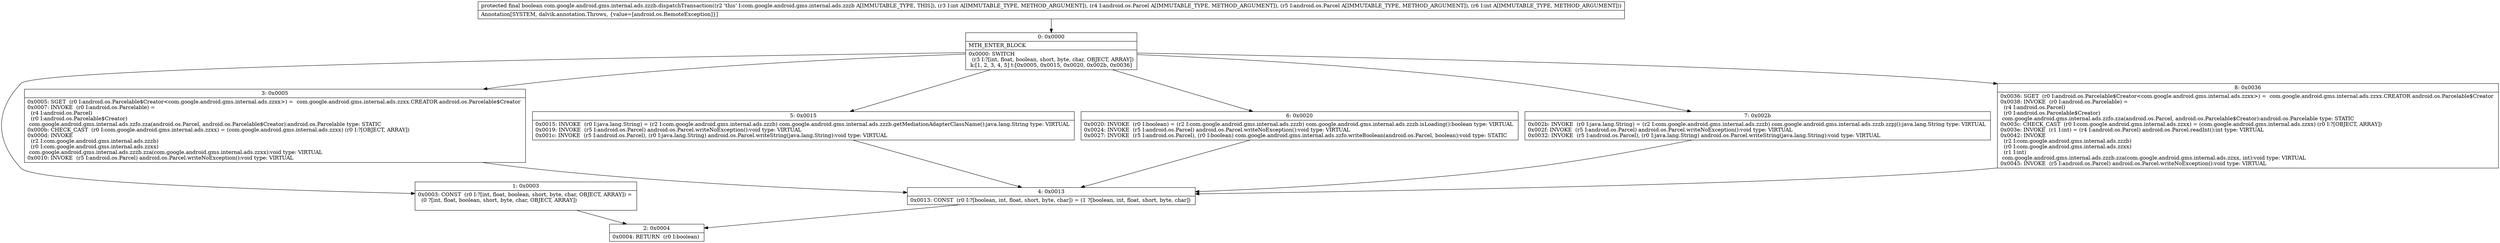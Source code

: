digraph "CFG forcom.google.android.gms.internal.ads.zzzb.dispatchTransaction(ILandroid\/os\/Parcel;Landroid\/os\/Parcel;I)Z" {
Node_0 [shape=record,label="{0\:\ 0x0000|MTH_ENTER_BLOCK\l|0x0000: SWITCH  \l  (r3 I:?[int, float, boolean, short, byte, char, OBJECT, ARRAY])\l k:[1, 2, 3, 4, 5] t:[0x0005, 0x0015, 0x0020, 0x002b, 0x0036] \l}"];
Node_1 [shape=record,label="{1\:\ 0x0003|0x0003: CONST  (r0 I:?[int, float, boolean, short, byte, char, OBJECT, ARRAY]) = \l  (0 ?[int, float, boolean, short, byte, char, OBJECT, ARRAY])\l \l}"];
Node_2 [shape=record,label="{2\:\ 0x0004|0x0004: RETURN  (r0 I:boolean) \l}"];
Node_3 [shape=record,label="{3\:\ 0x0005|0x0005: SGET  (r0 I:android.os.Parcelable$Creator\<com.google.android.gms.internal.ads.zzxx\>) =  com.google.android.gms.internal.ads.zzxx.CREATOR android.os.Parcelable$Creator \l0x0007: INVOKE  (r0 I:android.os.Parcelable) = \l  (r4 I:android.os.Parcel)\l  (r0 I:android.os.Parcelable$Creator)\l com.google.android.gms.internal.ads.zzfo.zza(android.os.Parcel, android.os.Parcelable$Creator):android.os.Parcelable type: STATIC \l0x000b: CHECK_CAST  (r0 I:com.google.android.gms.internal.ads.zzxx) = (com.google.android.gms.internal.ads.zzxx) (r0 I:?[OBJECT, ARRAY]) \l0x000d: INVOKE  \l  (r2 I:com.google.android.gms.internal.ads.zzzb)\l  (r0 I:com.google.android.gms.internal.ads.zzxx)\l com.google.android.gms.internal.ads.zzzb.zza(com.google.android.gms.internal.ads.zzxx):void type: VIRTUAL \l0x0010: INVOKE  (r5 I:android.os.Parcel) android.os.Parcel.writeNoException():void type: VIRTUAL \l}"];
Node_4 [shape=record,label="{4\:\ 0x0013|0x0013: CONST  (r0 I:?[boolean, int, float, short, byte, char]) = (1 ?[boolean, int, float, short, byte, char]) \l}"];
Node_5 [shape=record,label="{5\:\ 0x0015|0x0015: INVOKE  (r0 I:java.lang.String) = (r2 I:com.google.android.gms.internal.ads.zzzb) com.google.android.gms.internal.ads.zzzb.getMediationAdapterClassName():java.lang.String type: VIRTUAL \l0x0019: INVOKE  (r5 I:android.os.Parcel) android.os.Parcel.writeNoException():void type: VIRTUAL \l0x001c: INVOKE  (r5 I:android.os.Parcel), (r0 I:java.lang.String) android.os.Parcel.writeString(java.lang.String):void type: VIRTUAL \l}"];
Node_6 [shape=record,label="{6\:\ 0x0020|0x0020: INVOKE  (r0 I:boolean) = (r2 I:com.google.android.gms.internal.ads.zzzb) com.google.android.gms.internal.ads.zzzb.isLoading():boolean type: VIRTUAL \l0x0024: INVOKE  (r5 I:android.os.Parcel) android.os.Parcel.writeNoException():void type: VIRTUAL \l0x0027: INVOKE  (r5 I:android.os.Parcel), (r0 I:boolean) com.google.android.gms.internal.ads.zzfo.writeBoolean(android.os.Parcel, boolean):void type: STATIC \l}"];
Node_7 [shape=record,label="{7\:\ 0x002b|0x002b: INVOKE  (r0 I:java.lang.String) = (r2 I:com.google.android.gms.internal.ads.zzzb) com.google.android.gms.internal.ads.zzzb.zzpj():java.lang.String type: VIRTUAL \l0x002f: INVOKE  (r5 I:android.os.Parcel) android.os.Parcel.writeNoException():void type: VIRTUAL \l0x0032: INVOKE  (r5 I:android.os.Parcel), (r0 I:java.lang.String) android.os.Parcel.writeString(java.lang.String):void type: VIRTUAL \l}"];
Node_8 [shape=record,label="{8\:\ 0x0036|0x0036: SGET  (r0 I:android.os.Parcelable$Creator\<com.google.android.gms.internal.ads.zzxx\>) =  com.google.android.gms.internal.ads.zzxx.CREATOR android.os.Parcelable$Creator \l0x0038: INVOKE  (r0 I:android.os.Parcelable) = \l  (r4 I:android.os.Parcel)\l  (r0 I:android.os.Parcelable$Creator)\l com.google.android.gms.internal.ads.zzfo.zza(android.os.Parcel, android.os.Parcelable$Creator):android.os.Parcelable type: STATIC \l0x003c: CHECK_CAST  (r0 I:com.google.android.gms.internal.ads.zzxx) = (com.google.android.gms.internal.ads.zzxx) (r0 I:?[OBJECT, ARRAY]) \l0x003e: INVOKE  (r1 I:int) = (r4 I:android.os.Parcel) android.os.Parcel.readInt():int type: VIRTUAL \l0x0042: INVOKE  \l  (r2 I:com.google.android.gms.internal.ads.zzzb)\l  (r0 I:com.google.android.gms.internal.ads.zzxx)\l  (r1 I:int)\l com.google.android.gms.internal.ads.zzzb.zza(com.google.android.gms.internal.ads.zzxx, int):void type: VIRTUAL \l0x0045: INVOKE  (r5 I:android.os.Parcel) android.os.Parcel.writeNoException():void type: VIRTUAL \l}"];
MethodNode[shape=record,label="{protected final boolean com.google.android.gms.internal.ads.zzzb.dispatchTransaction((r2 'this' I:com.google.android.gms.internal.ads.zzzb A[IMMUTABLE_TYPE, THIS]), (r3 I:int A[IMMUTABLE_TYPE, METHOD_ARGUMENT]), (r4 I:android.os.Parcel A[IMMUTABLE_TYPE, METHOD_ARGUMENT]), (r5 I:android.os.Parcel A[IMMUTABLE_TYPE, METHOD_ARGUMENT]), (r6 I:int A[IMMUTABLE_TYPE, METHOD_ARGUMENT]))  | Annotation[SYSTEM, dalvik.annotation.Throws, \{value=[android.os.RemoteException]\}]\l}"];
MethodNode -> Node_0;
Node_0 -> Node_1;
Node_0 -> Node_3;
Node_0 -> Node_5;
Node_0 -> Node_6;
Node_0 -> Node_7;
Node_0 -> Node_8;
Node_1 -> Node_2;
Node_3 -> Node_4;
Node_4 -> Node_2;
Node_5 -> Node_4;
Node_6 -> Node_4;
Node_7 -> Node_4;
Node_8 -> Node_4;
}

